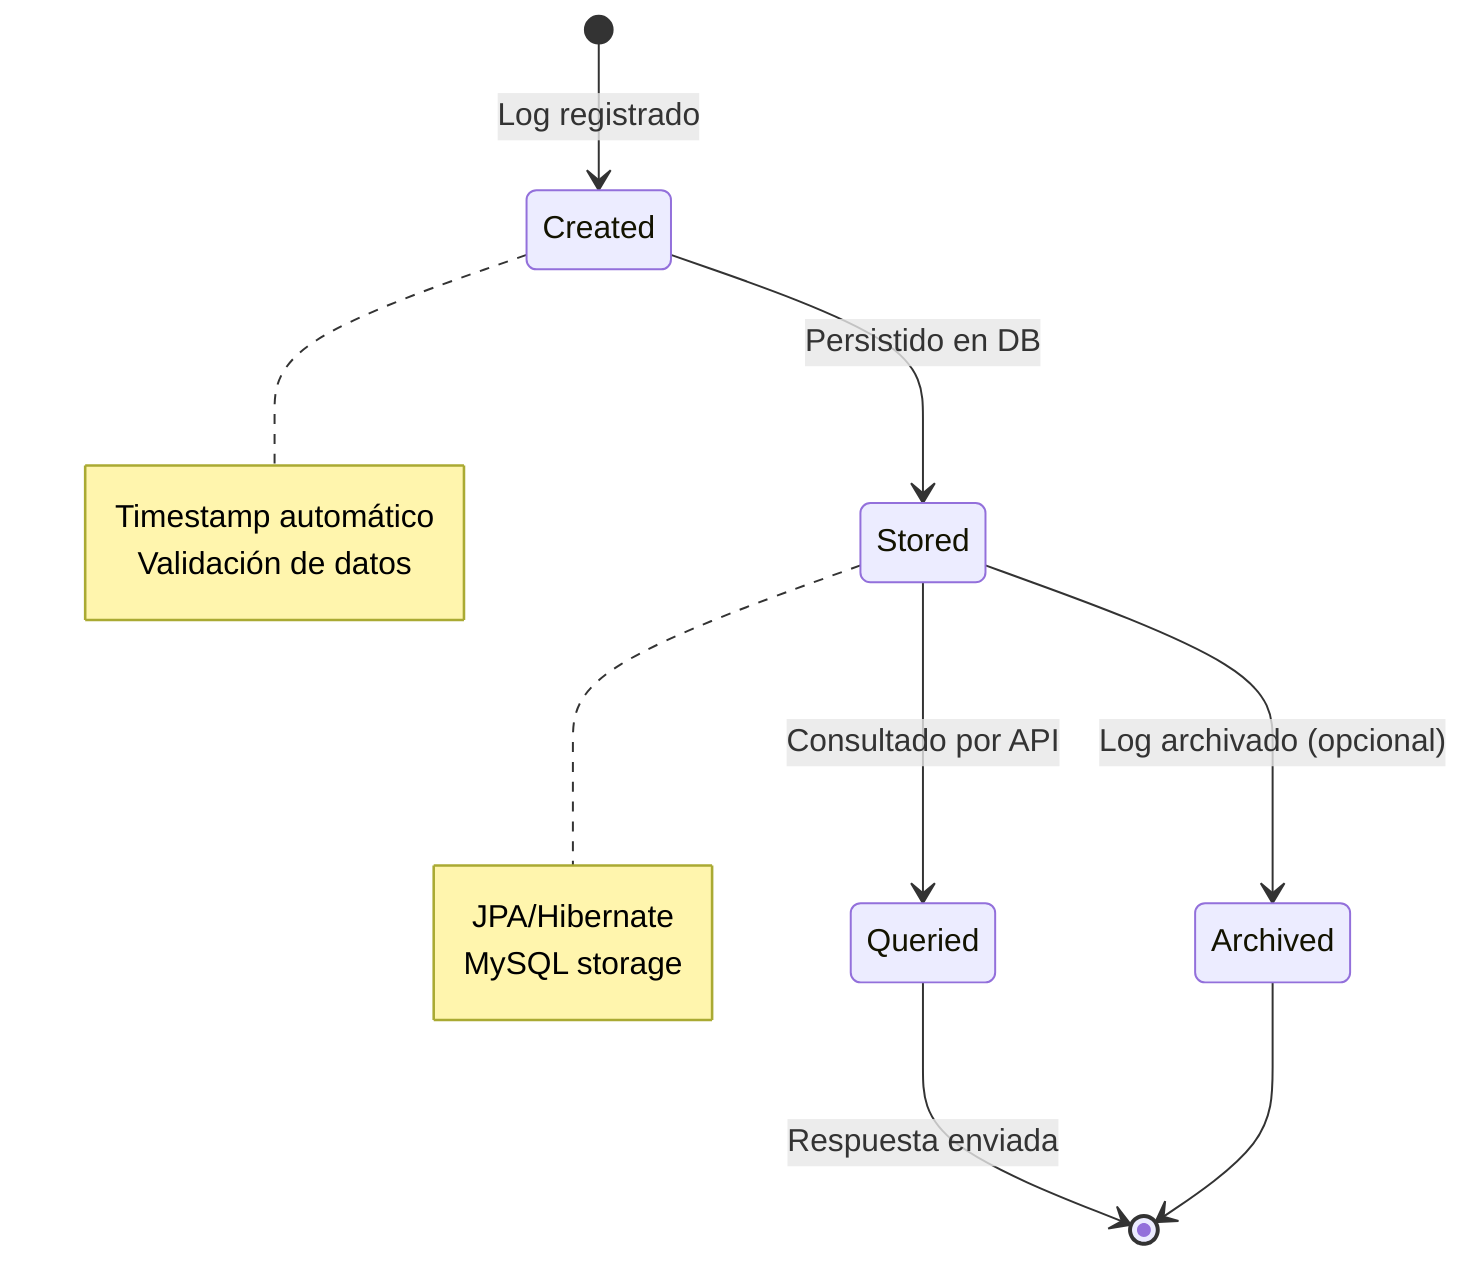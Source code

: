 stateDiagram-v2
    [*] --> Created: Log registrado
    Created --> Stored: Persistido en DB
    Stored --> Queried: Consultado por API
    Queried --> [*]: Respuesta enviada

    Stored --> Archived: Log archivado (opcional)
    Archived --> [*]

    note right of Created
        Timestamp automático
        Validación de datos
    end note

    note right of Stored
        JPA/Hibernate
        MySQL storage
    end note